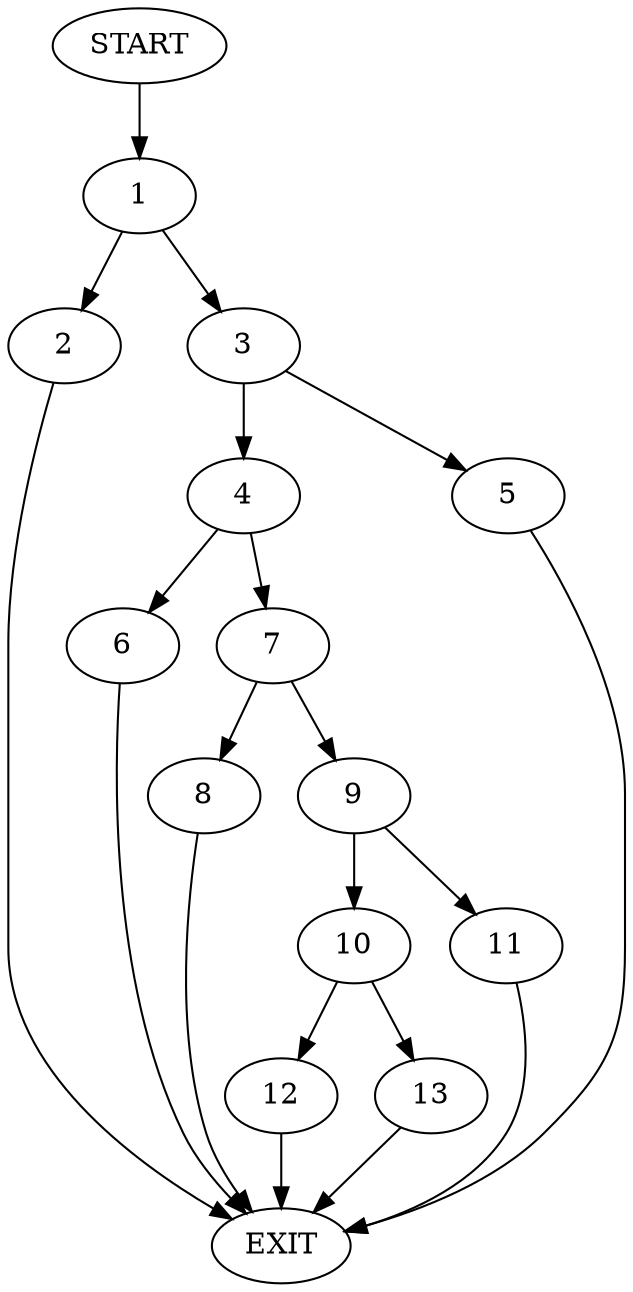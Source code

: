 digraph {
0 [label="START"]
14 [label="EXIT"]
0 -> 1
1 -> 2
1 -> 3
2 -> 14
3 -> 4
3 -> 5
5 -> 14
4 -> 6
4 -> 7
6 -> 14
7 -> 8
7 -> 9
9 -> 10
9 -> 11
8 -> 14
10 -> 12
10 -> 13
11 -> 14
13 -> 14
12 -> 14
}
